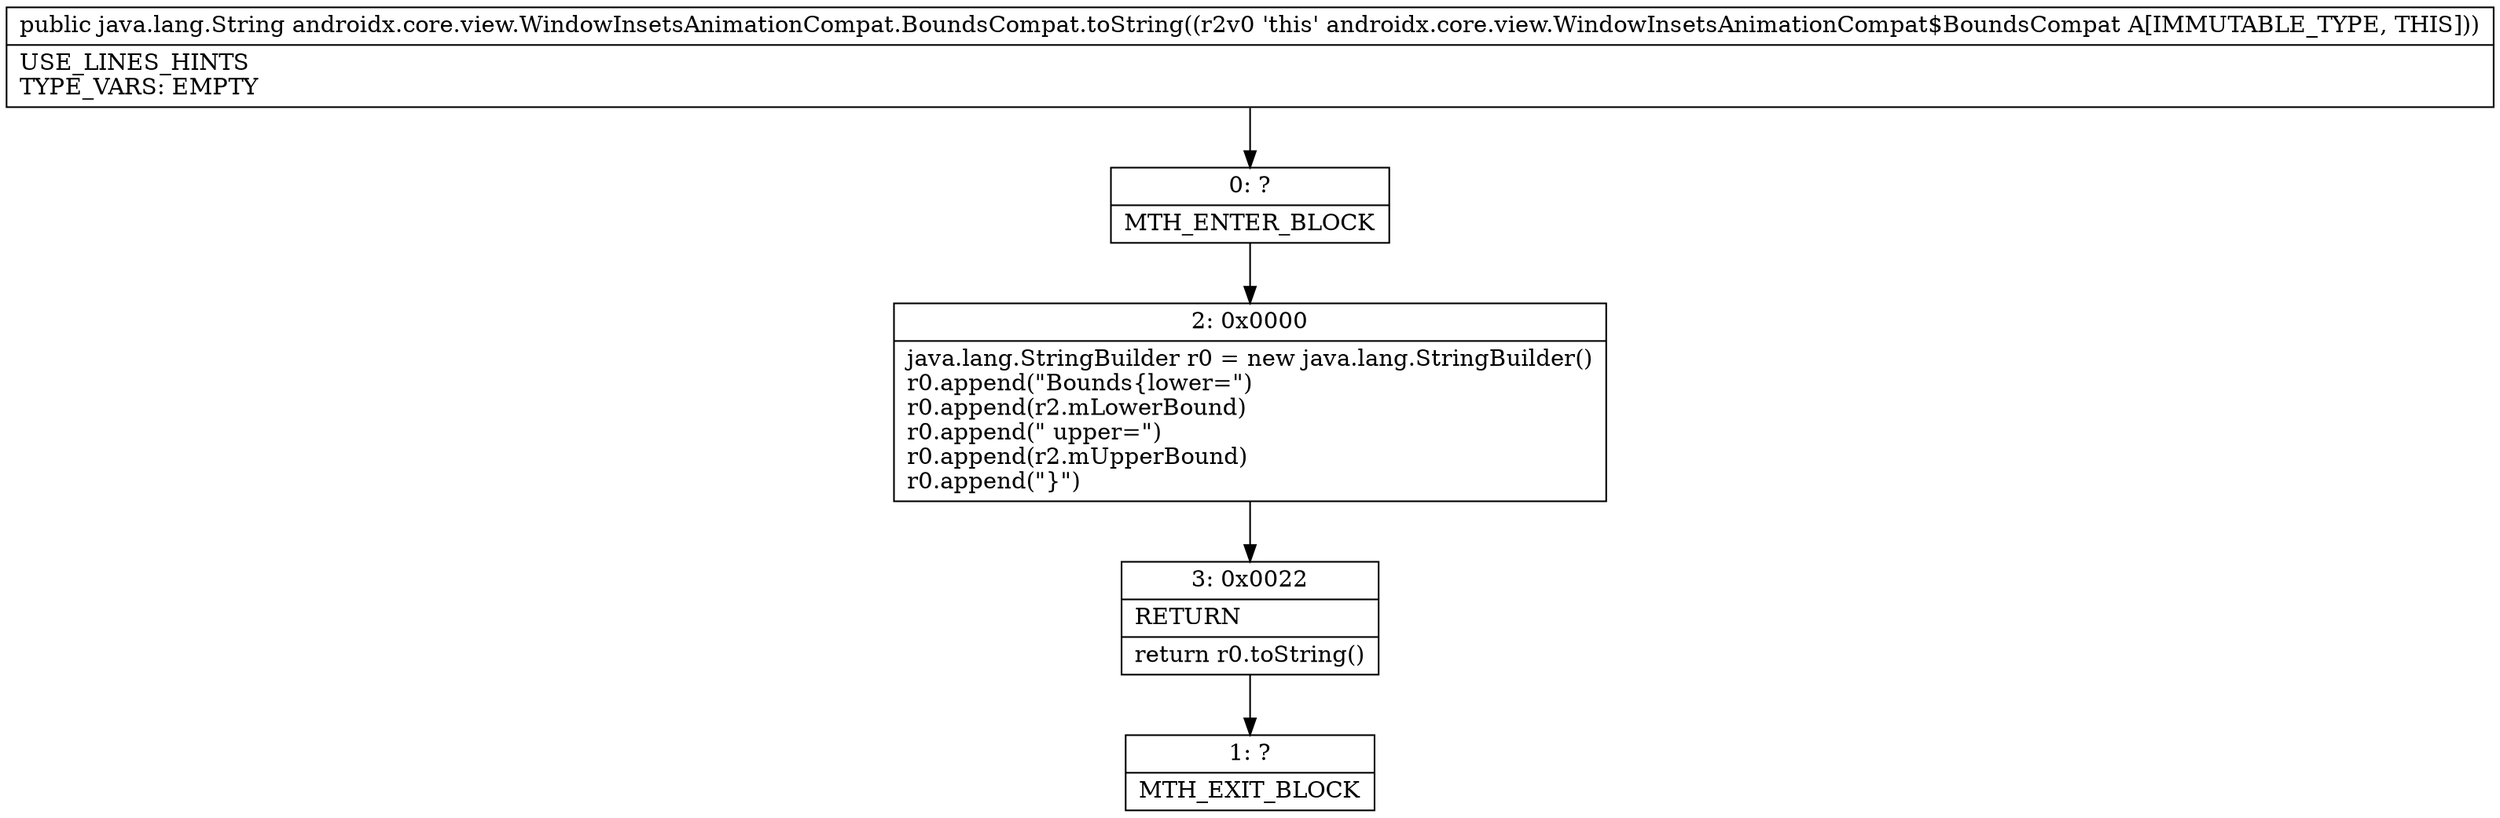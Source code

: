 digraph "CFG forandroidx.core.view.WindowInsetsAnimationCompat.BoundsCompat.toString()Ljava\/lang\/String;" {
Node_0 [shape=record,label="{0\:\ ?|MTH_ENTER_BLOCK\l}"];
Node_2 [shape=record,label="{2\:\ 0x0000|java.lang.StringBuilder r0 = new java.lang.StringBuilder()\lr0.append(\"Bounds\{lower=\")\lr0.append(r2.mLowerBound)\lr0.append(\" upper=\")\lr0.append(r2.mUpperBound)\lr0.append(\"\}\")\l}"];
Node_3 [shape=record,label="{3\:\ 0x0022|RETURN\l|return r0.toString()\l}"];
Node_1 [shape=record,label="{1\:\ ?|MTH_EXIT_BLOCK\l}"];
MethodNode[shape=record,label="{public java.lang.String androidx.core.view.WindowInsetsAnimationCompat.BoundsCompat.toString((r2v0 'this' androidx.core.view.WindowInsetsAnimationCompat$BoundsCompat A[IMMUTABLE_TYPE, THIS]))  | USE_LINES_HINTS\lTYPE_VARS: EMPTY\l}"];
MethodNode -> Node_0;Node_0 -> Node_2;
Node_2 -> Node_3;
Node_3 -> Node_1;
}

